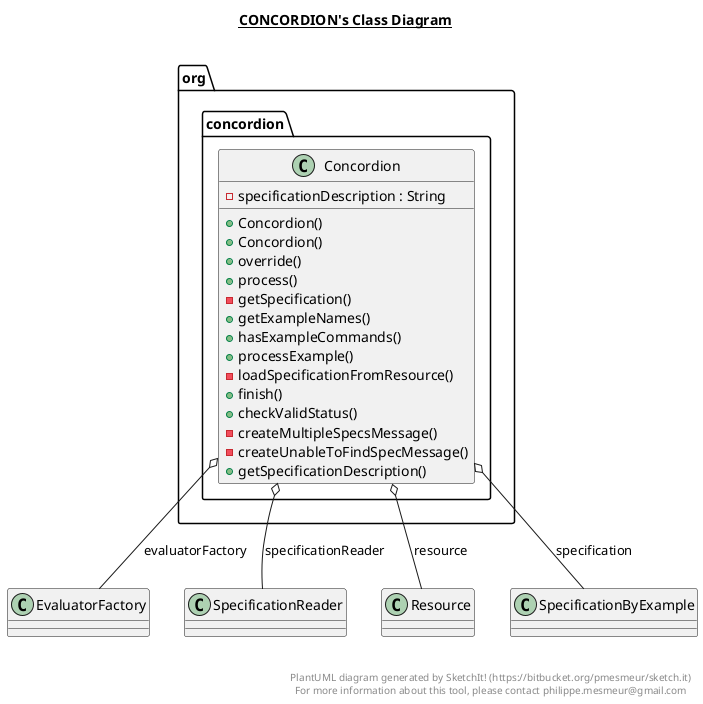 @startuml

title __CONCORDION's Class Diagram__\n

  package org.concordion {
    class Concordion {
        - specificationDescription : String
        + Concordion()
        + Concordion()
        + override()
        + process()
        - getSpecification()
        + getExampleNames()
        + hasExampleCommands()
        + processExample()
        - loadSpecificationFromResource()
        + finish()
        + checkValidStatus()
        - createMultipleSpecsMessage()
        - createUnableToFindSpecMessage()
        + getSpecificationDescription()
    }
  }
  

  Concordion o-- EvaluatorFactory : evaluatorFactory
  Concordion o-- SpecificationReader : specificationReader
  Concordion o-- Resource : resource
  Concordion o-- SpecificationByExample : specification


right footer


PlantUML diagram generated by SketchIt! (https://bitbucket.org/pmesmeur/sketch.it)
For more information about this tool, please contact philippe.mesmeur@gmail.com
endfooter

@enduml
